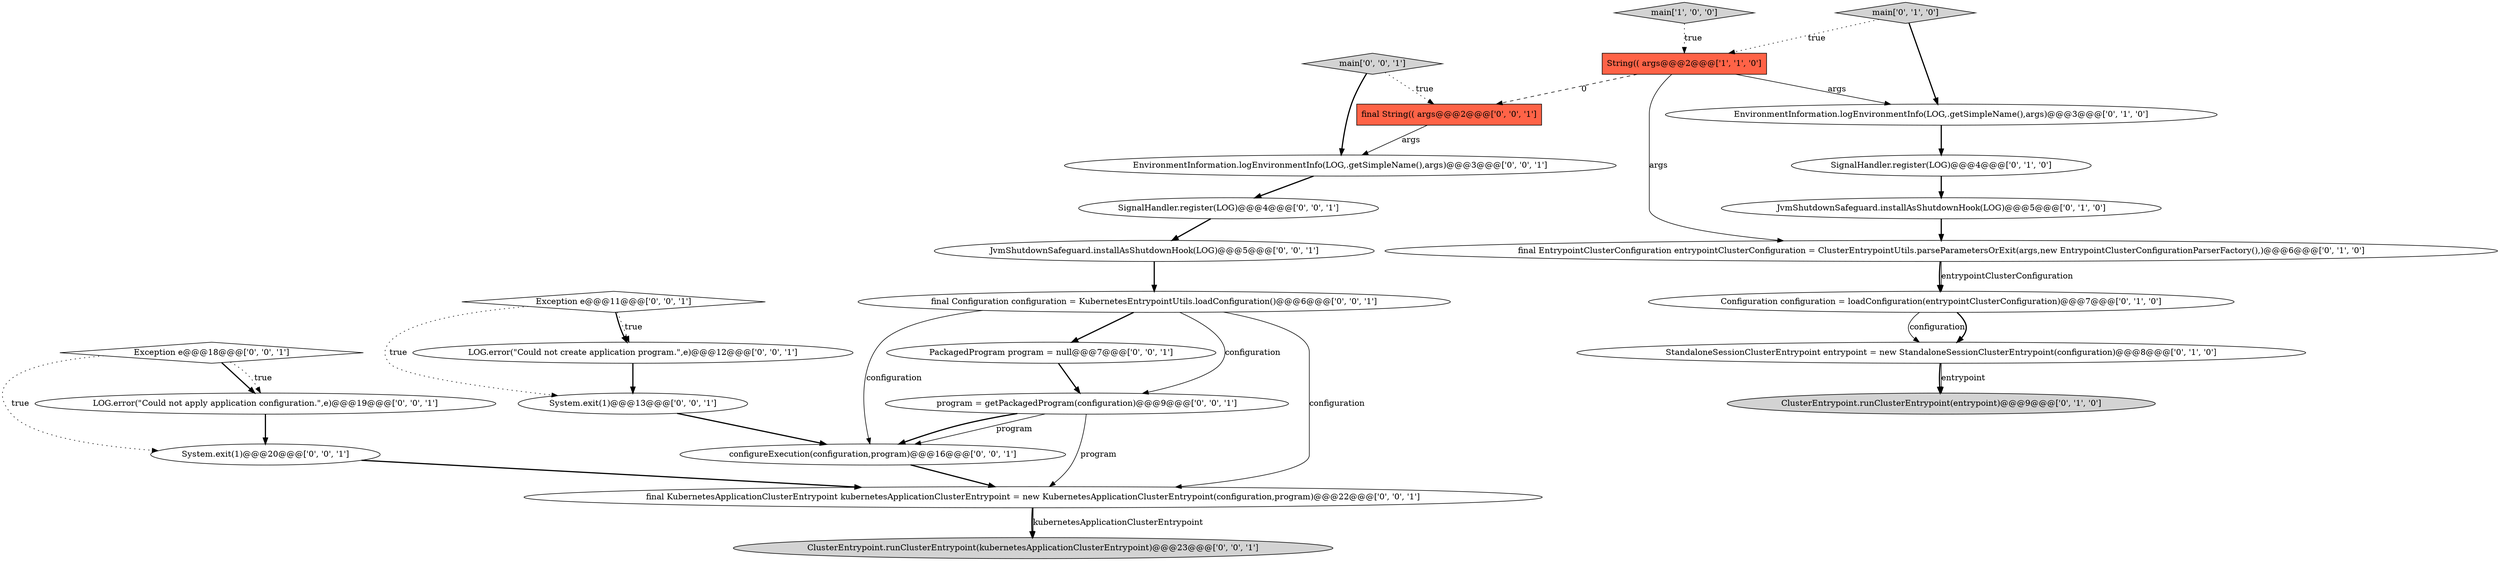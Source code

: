 digraph {
21 [style = filled, label = "EnvironmentInformation.logEnvironmentInfo(LOG,.getSimpleName(),args)@@@3@@@['0', '0', '1']", fillcolor = white, shape = ellipse image = "AAA0AAABBB3BBB"];
18 [style = filled, label = "ClusterEntrypoint.runClusterEntrypoint(kubernetesApplicationClusterEntrypoint)@@@23@@@['0', '0', '1']", fillcolor = lightgray, shape = ellipse image = "AAA0AAABBB3BBB"];
12 [style = filled, label = "JvmShutdownSafeguard.installAsShutdownHook(LOG)@@@5@@@['0', '0', '1']", fillcolor = white, shape = ellipse image = "AAA0AAABBB3BBB"];
8 [style = filled, label = "StandaloneSessionClusterEntrypoint entrypoint = new StandaloneSessionClusterEntrypoint(configuration)@@@8@@@['0', '1', '0']", fillcolor = white, shape = ellipse image = "AAA0AAABBB2BBB"];
5 [style = filled, label = "Configuration configuration = loadConfiguration(entrypointClusterConfiguration)@@@7@@@['0', '1', '0']", fillcolor = white, shape = ellipse image = "AAA0AAABBB2BBB"];
2 [style = filled, label = "final EntrypointClusterConfiguration entrypointClusterConfiguration = ClusterEntrypointUtils.parseParametersOrExit(args,new EntrypointClusterConfigurationParserFactory(),)@@@6@@@['0', '1', '0']", fillcolor = white, shape = ellipse image = "AAA1AAABBB2BBB"];
13 [style = filled, label = "Exception e@@@11@@@['0', '0', '1']", fillcolor = white, shape = diamond image = "AAA0AAABBB3BBB"];
3 [style = filled, label = "SignalHandler.register(LOG)@@@4@@@['0', '1', '0']", fillcolor = white, shape = ellipse image = "AAA0AAABBB2BBB"];
7 [style = filled, label = "JvmShutdownSafeguard.installAsShutdownHook(LOG)@@@5@@@['0', '1', '0']", fillcolor = white, shape = ellipse image = "AAA0AAABBB2BBB"];
26 [style = filled, label = "final KubernetesApplicationClusterEntrypoint kubernetesApplicationClusterEntrypoint = new KubernetesApplicationClusterEntrypoint(configuration,program)@@@22@@@['0', '0', '1']", fillcolor = white, shape = ellipse image = "AAA0AAABBB3BBB"];
25 [style = filled, label = "final String(( args@@@2@@@['0', '0', '1']", fillcolor = tomato, shape = box image = "AAA0AAABBB3BBB"];
20 [style = filled, label = "LOG.error(\"Could not create application program.\",e)@@@12@@@['0', '0', '1']", fillcolor = white, shape = ellipse image = "AAA0AAABBB3BBB"];
24 [style = filled, label = "configureExecution(configuration,program)@@@16@@@['0', '0', '1']", fillcolor = white, shape = ellipse image = "AAA0AAABBB3BBB"];
14 [style = filled, label = "System.exit(1)@@@20@@@['0', '0', '1']", fillcolor = white, shape = ellipse image = "AAA0AAABBB3BBB"];
9 [style = filled, label = "main['0', '1', '0']", fillcolor = lightgray, shape = diamond image = "AAA0AAABBB2BBB"];
23 [style = filled, label = "final Configuration configuration = KubernetesEntrypointUtils.loadConfiguration()@@@6@@@['0', '0', '1']", fillcolor = white, shape = ellipse image = "AAA0AAABBB3BBB"];
15 [style = filled, label = "program = getPackagedProgram(configuration)@@@9@@@['0', '0', '1']", fillcolor = white, shape = ellipse image = "AAA0AAABBB3BBB"];
0 [style = filled, label = "main['1', '0', '0']", fillcolor = lightgray, shape = diamond image = "AAA0AAABBB1BBB"];
19 [style = filled, label = "main['0', '0', '1']", fillcolor = lightgray, shape = diamond image = "AAA0AAABBB3BBB"];
11 [style = filled, label = "LOG.error(\"Could not apply application configuration.\",e)@@@19@@@['0', '0', '1']", fillcolor = white, shape = ellipse image = "AAA0AAABBB3BBB"];
1 [style = filled, label = "String(( args@@@2@@@['1', '1', '0']", fillcolor = tomato, shape = box image = "AAA0AAABBB1BBB"];
17 [style = filled, label = "SignalHandler.register(LOG)@@@4@@@['0', '0', '1']", fillcolor = white, shape = ellipse image = "AAA0AAABBB3BBB"];
22 [style = filled, label = "System.exit(1)@@@13@@@['0', '0', '1']", fillcolor = white, shape = ellipse image = "AAA0AAABBB3BBB"];
4 [style = filled, label = "ClusterEntrypoint.runClusterEntrypoint(entrypoint)@@@9@@@['0', '1', '0']", fillcolor = lightgray, shape = ellipse image = "AAA0AAABBB2BBB"];
6 [style = filled, label = "EnvironmentInformation.logEnvironmentInfo(LOG,.getSimpleName(),args)@@@3@@@['0', '1', '0']", fillcolor = white, shape = ellipse image = "AAA0AAABBB2BBB"];
10 [style = filled, label = "Exception e@@@18@@@['0', '0', '1']", fillcolor = white, shape = diamond image = "AAA0AAABBB3BBB"];
16 [style = filled, label = "PackagedProgram program = null@@@7@@@['0', '0', '1']", fillcolor = white, shape = ellipse image = "AAA0AAABBB3BBB"];
5->8 [style = solid, label="configuration"];
15->26 [style = solid, label="program"];
1->25 [style = dashed, label="0"];
26->18 [style = bold, label=""];
0->1 [style = dotted, label="true"];
5->8 [style = bold, label=""];
1->6 [style = solid, label="args"];
8->4 [style = bold, label=""];
22->24 [style = bold, label=""];
2->5 [style = bold, label=""];
25->21 [style = solid, label="args"];
21->17 [style = bold, label=""];
20->22 [style = bold, label=""];
9->1 [style = dotted, label="true"];
15->24 [style = solid, label="program"];
23->16 [style = bold, label=""];
16->15 [style = bold, label=""];
17->12 [style = bold, label=""];
10->11 [style = bold, label=""];
15->24 [style = bold, label=""];
23->15 [style = solid, label="configuration"];
12->23 [style = bold, label=""];
3->7 [style = bold, label=""];
14->26 [style = bold, label=""];
11->14 [style = bold, label=""];
9->6 [style = bold, label=""];
19->21 [style = bold, label=""];
2->5 [style = solid, label="entrypointClusterConfiguration"];
1->2 [style = solid, label="args"];
6->3 [style = bold, label=""];
13->20 [style = dotted, label="true"];
13->22 [style = dotted, label="true"];
19->25 [style = dotted, label="true"];
8->4 [style = solid, label="entrypoint"];
23->26 [style = solid, label="configuration"];
13->20 [style = bold, label=""];
10->11 [style = dotted, label="true"];
24->26 [style = bold, label=""];
10->14 [style = dotted, label="true"];
26->18 [style = solid, label="kubernetesApplicationClusterEntrypoint"];
23->24 [style = solid, label="configuration"];
7->2 [style = bold, label=""];
}
